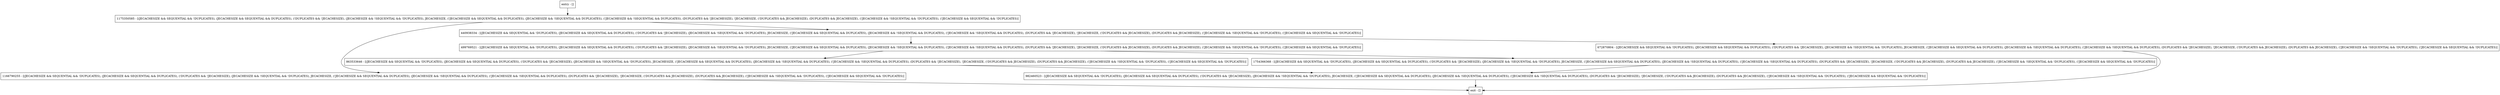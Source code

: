 digraph equals {
node [shape=record];
entry [label="entry - []"];
exit [label="exit - []"];
499769521 [label="499769521 - [(JECACHESIZE && SEQUENTIAL && !DUPLICATES), (JECACHESIZE && SEQUENTIAL && DUPLICATES), (!DUPLICATES && !JECACHESIZE), (JECACHESIZE && !SEQUENTIAL && !DUPLICATES), JECACHESIZE, (!JECACHESIZE && SEQUENTIAL && DUPLICATES), (JECACHESIZE && !SEQUENTIAL && DUPLICATES), (!JECACHESIZE && !SEQUENTIAL && DUPLICATES), (DUPLICATES && !JECACHESIZE), !JECACHESIZE, (!DUPLICATES && JECACHESIZE), (DUPLICATES && JECACHESIZE), (!JECACHESIZE && !SEQUENTIAL && !DUPLICATES), (!JECACHESIZE && SEQUENTIAL && !DUPLICATES)]"];
863533646 [label="863533646 - [(JECACHESIZE && SEQUENTIAL && !DUPLICATES), (JECACHESIZE && SEQUENTIAL && DUPLICATES), (!DUPLICATES && !JECACHESIZE), (JECACHESIZE && !SEQUENTIAL && !DUPLICATES), JECACHESIZE, (!JECACHESIZE && SEQUENTIAL && DUPLICATES), (JECACHESIZE && !SEQUENTIAL && DUPLICATES), (!JECACHESIZE && !SEQUENTIAL && DUPLICATES), (DUPLICATES && !JECACHESIZE), !JECACHESIZE, (!DUPLICATES && JECACHESIZE), (DUPLICATES && JECACHESIZE), (!JECACHESIZE && !SEQUENTIAL && !DUPLICATES), (!JECACHESIZE && SEQUENTIAL && !DUPLICATES)]"];
1166790255 [label="1166790255 - [(JECACHESIZE && SEQUENTIAL && !DUPLICATES), (JECACHESIZE && SEQUENTIAL && DUPLICATES), (!DUPLICATES && !JECACHESIZE), (JECACHESIZE && !SEQUENTIAL && !DUPLICATES), JECACHESIZE, (!JECACHESIZE && SEQUENTIAL && DUPLICATES), (JECACHESIZE && !SEQUENTIAL && DUPLICATES), (!JECACHESIZE && !SEQUENTIAL && DUPLICATES), (DUPLICATES && !JECACHESIZE), !JECACHESIZE, (!DUPLICATES && JECACHESIZE), (DUPLICATES && JECACHESIZE), (!JECACHESIZE && !SEQUENTIAL && !DUPLICATES), (!JECACHESIZE && SEQUENTIAL && !DUPLICATES)]"];
672870804 [label="672870804 - [(JECACHESIZE && SEQUENTIAL && !DUPLICATES), (JECACHESIZE && SEQUENTIAL && DUPLICATES), (!DUPLICATES && !JECACHESIZE), (JECACHESIZE && !SEQUENTIAL && !DUPLICATES), JECACHESIZE, (!JECACHESIZE && SEQUENTIAL && DUPLICATES), (JECACHESIZE && !SEQUENTIAL && DUPLICATES), (!JECACHESIZE && !SEQUENTIAL && DUPLICATES), (DUPLICATES && !JECACHESIZE), !JECACHESIZE, (!DUPLICATES && JECACHESIZE), (DUPLICATES && JECACHESIZE), (!JECACHESIZE && !SEQUENTIAL && !DUPLICATES), (!JECACHESIZE && SEQUENTIAL && !DUPLICATES)]"];
1175350585 [label="1175350585 - [(JECACHESIZE && SEQUENTIAL && !DUPLICATES), (JECACHESIZE && SEQUENTIAL && DUPLICATES), (!DUPLICATES && !JECACHESIZE), (JECACHESIZE && !SEQUENTIAL && !DUPLICATES), JECACHESIZE, (!JECACHESIZE && SEQUENTIAL && DUPLICATES), (JECACHESIZE && !SEQUENTIAL && DUPLICATES), (!JECACHESIZE && !SEQUENTIAL && DUPLICATES), (DUPLICATES && !JECACHESIZE), !JECACHESIZE, (!DUPLICATES && JECACHESIZE), (DUPLICATES && JECACHESIZE), (!JECACHESIZE && !SEQUENTIAL && !DUPLICATES), (!JECACHESIZE && SEQUENTIAL && !DUPLICATES)]"];
1754366368 [label="1754366368 - [(JECACHESIZE && SEQUENTIAL && !DUPLICATES), (JECACHESIZE && SEQUENTIAL && DUPLICATES), (!DUPLICATES && !JECACHESIZE), (JECACHESIZE && !SEQUENTIAL && !DUPLICATES), JECACHESIZE, (!JECACHESIZE && SEQUENTIAL && DUPLICATES), (JECACHESIZE && !SEQUENTIAL && DUPLICATES), (!JECACHESIZE && !SEQUENTIAL && DUPLICATES), (DUPLICATES && !JECACHESIZE), !JECACHESIZE, (!DUPLICATES && JECACHESIZE), (DUPLICATES && JECACHESIZE), (!JECACHESIZE && !SEQUENTIAL && !DUPLICATES), (!JECACHESIZE && SEQUENTIAL && !DUPLICATES)]"];
982460523 [label="982460523 - [(JECACHESIZE && SEQUENTIAL && !DUPLICATES), (JECACHESIZE && SEQUENTIAL && DUPLICATES), (!DUPLICATES && !JECACHESIZE), (JECACHESIZE && !SEQUENTIAL && !DUPLICATES), JECACHESIZE, (!JECACHESIZE && SEQUENTIAL && DUPLICATES), (JECACHESIZE && !SEQUENTIAL && DUPLICATES), (!JECACHESIZE && !SEQUENTIAL && DUPLICATES), (DUPLICATES && !JECACHESIZE), !JECACHESIZE, (!DUPLICATES && JECACHESIZE), (DUPLICATES && JECACHESIZE), (!JECACHESIZE && !SEQUENTIAL && !DUPLICATES), (!JECACHESIZE && SEQUENTIAL && !DUPLICATES)]"];
440938334 [label="440938334 - [(JECACHESIZE && SEQUENTIAL && !DUPLICATES), (JECACHESIZE && SEQUENTIAL && DUPLICATES), (!DUPLICATES && !JECACHESIZE), (JECACHESIZE && !SEQUENTIAL && !DUPLICATES), JECACHESIZE, (!JECACHESIZE && SEQUENTIAL && DUPLICATES), (JECACHESIZE && !SEQUENTIAL && DUPLICATES), (!JECACHESIZE && !SEQUENTIAL && DUPLICATES), (DUPLICATES && !JECACHESIZE), !JECACHESIZE, (!DUPLICATES && JECACHESIZE), (DUPLICATES && JECACHESIZE), (!JECACHESIZE && !SEQUENTIAL && !DUPLICATES), (!JECACHESIZE && SEQUENTIAL && !DUPLICATES)]"];
entry;
exit;
entry -> 1175350585;
499769521 -> 863533646;
499769521 -> 1754366368;
863533646 -> 982460523;
1166790255 -> exit;
672870804 -> exit;
1175350585 -> 1166790255;
1175350585 -> 440938334;
1754366368 -> 982460523;
982460523 -> exit;
440938334 -> 499769521;
440938334 -> 672870804;
}
